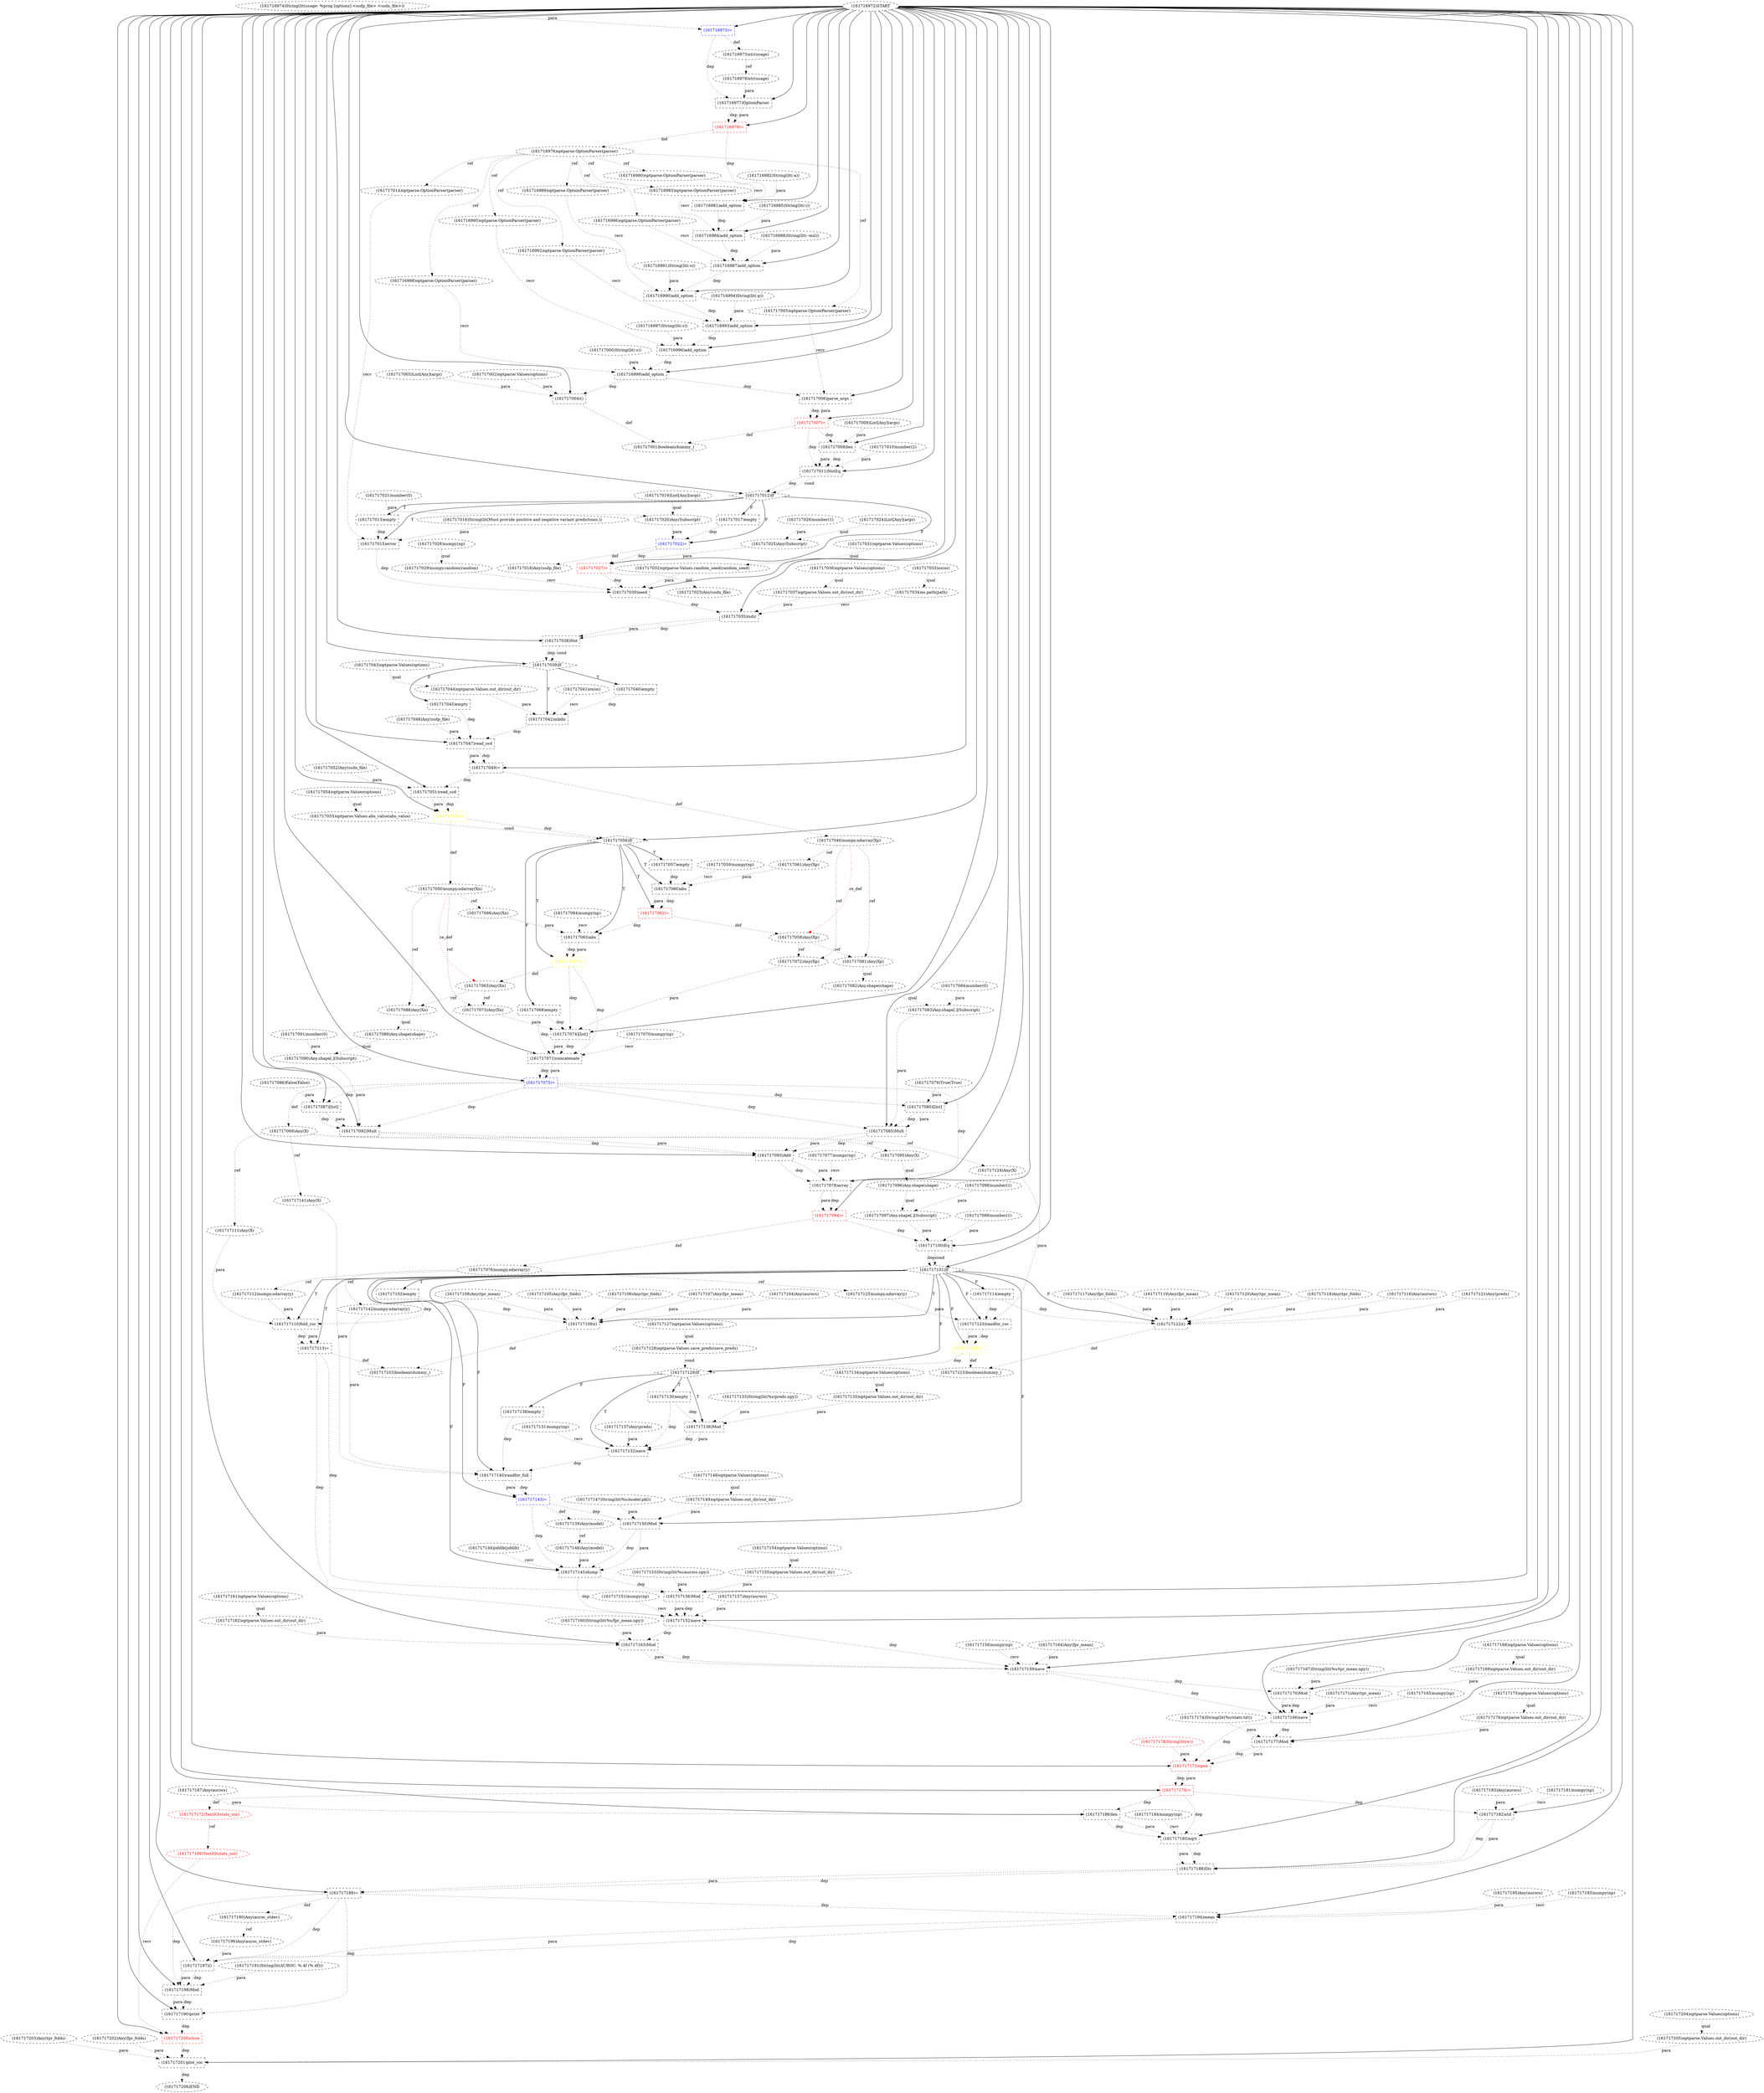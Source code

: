 digraph G {
1 [label="(161717160)String(lit(%s/fpr_mean.npy))" shape=ellipse style=dashed]
2 [label="(161716984)add_option" shape=box style=dashed]
3 [label="(161717063)Any(Xn)" shape=ellipse style=dashed]
4 [label="(161717124)Any(X)" shape=ellipse style=dashed]
5 [label="(161717069)Any(X)" shape=ellipse style=dashed]
6 [label="(161716978)str(usage)" shape=ellipse style=dashed]
7 [label="(161717145)dump" shape=box style=dashed]
8 [label="(161717155)optparse.Values.out_dir(out_dir)" shape=ellipse style=dashed]
9 [label="(161717130)empty" shape=box style=dashed]
10 [label="(161717064)numpy(np)" shape=ellipse style=dashed]
11 [label="(161717014)optparse.OptionParser(parser)" shape=ellipse style=dashed]
12 [label="(161717153)String(lit(%s/aurocs.npy))" shape=ellipse style=dashed]
13 [label="(161717112)numpy.ndarray(y)" shape=ellipse style=dashed]
14 [label="(161717102)empty" shape=box style=dashed]
15 [label="(161716987)add_option" shape=box style=dashed]
16 [label="(161717139)Any(model)" shape=ellipse style=dashed]
17 [label="(161717000)String(lit(-s))" shape=ellipse style=dashed]
18 [label="(161717152)save" shape=box style=dashed]
19 [label="(161717050)numpy.ndarray(Xn)" shape=ellipse style=dashed]
20 [label="(161717183)Any(aurocs)" shape=ellipse style=dashed]
21 [label="(161717092)Mult" shape=box style=dashed]
22 [label="(161717052)Any(ssdn_file)" shape=ellipse style=dashed]
23 [label="(161717162)optparse.Values.out_dir(out_dir)" shape=ellipse style=dashed]
24 [label="(161717065)abs" shape=box style=dashed]
25 [label="(161717111)Any(X)" shape=ellipse style=dashed]
26 [label="(161717147)String(lit(%s/model.pkl))" shape=ellipse style=dashed]
27 [label="(161717143)=" shape=box style=dashed color=blue fontcolor=blue]
28 [label="(161717024)List[Any](args)" shape=ellipse style=dashed]
29 [label="(161717196)Any(auroc_stdev)" shape=ellipse style=dashed]
30 [label="(161717001)boolean(dummy_)" shape=ellipse style=dashed]
31 [label="(161717035)isdir" shape=box style=dashed]
32 [label="(161717110)fold_roc" shape=box style=dashed]
33 [label="(161717191)String(lit(AUROC: %.4f (%.4f)))" shape=ellipse style=dashed]
34 [label="(161717184)numpy(np)" shape=ellipse style=dashed]
35 [label="(161717094)=" shape=box style=dashed color=red fontcolor=red]
36 [label="(161717089)Any.shape(shape)" shape=ellipse style=dashed]
37 [label="(161717204)optparse.Values(options)" shape=ellipse style=dashed]
38 [label="(161717019)List[Any](args)" shape=ellipse style=dashed]
39 [label="(161716995)optparse.OptionParser(parser)" shape=ellipse style=dashed]
40 [label="(161717176)optparse.Values.out_dir(out_dir)" shape=ellipse style=dashed]
41 [label="(161717107)Any(fpr_mean)" shape=ellipse style=dashed]
42 [label="(161717122)()" shape=box style=dashed]
43 [label="(161717039)If" shape=diamond style=dashed]
44 [label="(161717003)List[Any](args)" shape=ellipse style=dashed]
45 [label="(161717100)Eq" shape=box style=dashed]
46 [label="(161717015)error" shape=box style=dashed]
47 [label="(161717009)List[Any](args)" shape=ellipse style=dashed]
48 [label="(161717121)Any(preds)" shape=ellipse style=dashed]
49 [label="(161717042)mkdir" shape=box style=dashed]
50 [label="(161717044)optparse.Values.out_dir(out_dir)" shape=ellipse style=dashed]
51 [label="(161717090)Any.shape[.](Subscript)" shape=ellipse style=dashed]
52 [label="(161717108)Any(tpr_mean)" shape=ellipse style=dashed]
53 [label="(161717071)concatenate" shape=box style=dashed]
54 [label="(161717007)=" shape=box style=dashed color=red fontcolor=red]
55 [label="(161717031)optparse.Values(options)" shape=ellipse style=dashed]
56 [label="(161717040)empty" shape=box style=dashed]
57 [label="(161717169)optparse.Values.out_dir(out_dir)" shape=ellipse style=dashed]
58 [label="(161717082)Any.shape(shape)" shape=ellipse style=dashed]
59 [label="(161717104)Any(aurocs)" shape=ellipse style=dashed]
60 [label="(161717008)len" shape=box style=dashed]
61 [label="(161717135)optparse.Values.out_dir(out_dir)" shape=ellipse style=dashed]
62 [label="(161717016)String(lit(Must provide positive and negative variant predictions.))" shape=ellipse style=dashed]
63 [label="(161717198)Mod" shape=box style=dashed]
64 [label="(161717099)number(1)" shape=ellipse style=dashed]
65 [label="(161717041)os(os)" shape=ellipse style=dashed]
66 [label="(161717074)[list]" shape=box style=dashed]
67 [label="(161717036)optparse.Values(options)" shape=ellipse style=dashed]
68 [label="(161717142)numpy.ndarray(y)" shape=ellipse style=dashed]
69 [label="(161717013)empty" shape=box style=dashed]
70 [label="(161717049)=" shape=box style=dashed color=black fontcolor=black]
71 [label="(161717072)Any(Xp)" shape=ellipse style=dashed]
72 [label="(161717144)joblib(joblib)" shape=ellipse style=dashed]
73 [label="(161717095)Any(X)" shape=ellipse style=dashed]
74 [label="(161717170)Mod" shape=box style=dashed]
75 [label="(161717010)number(2)" shape=ellipse style=dashed]
76 [label="(161716981)add_option" shape=box style=dashed]
77 [label="(161716980)optparse.OptionParser(parser)" shape=ellipse style=dashed]
78 [label="(161716973)str(usage)" shape=ellipse style=dashed]
79 [label="(161717188)Div" shape=box style=dashed]
80 [label="(161717168)optparse.Values(options)" shape=ellipse style=dashed]
81 [label="(161717123)randfor_roc" shape=box style=dashed]
82 [label="(161717020)Any(Subscript)" shape=ellipse style=dashed]
83 [label="(161717032)optparse.Values.random_seed(random_seed)" shape=ellipse style=dashed]
84 [label="(161717011)NotEq" shape=box style=dashed]
85 [label="(161717076)numpy.ndarray(y)" shape=ellipse style=dashed]
86 [label="(161717186)len" shape=box style=dashed]
87 [label="(161717132)save" shape=box style=dashed]
88 [label="(161717174)String(lit(%s/stats.txt))" shape=ellipse style=dashed]
89 [label="(161717103)boolean(dummy_)" shape=ellipse style=dashed]
90 [label="(161717163)Mod" shape=box style=dashed]
91 [label="(161717175)optparse.Values(options)" shape=ellipse style=dashed]
92 [label="(161717194)mean" shape=box style=dashed]
93 [label="(161717004)()" shape=box style=dashed]
94 [label="(161717070)numpy(np)" shape=ellipse style=dashed]
95 [label="(161717037)optparse.Values.out_dir(out_dir)" shape=ellipse style=dashed]
96 [label="(161716999)add_option" shape=box style=dashed]
97 [label="(161716982)String(lit(-a))" shape=ellipse style=dashed]
98 [label="(161717182)std" shape=box style=dashed]
99 [label="(161717167)String(lit(%s/tpr_mean.npy))" shape=ellipse style=dashed]
100 [label="(161717091)number(0)" shape=ellipse style=dashed]
101 [label="(161717197)()" shape=box style=dashed]
102 [label="(161716990)add_option" shape=box style=dashed]
103 [label="(161717054)optparse.Values(options)" shape=ellipse style=dashed]
104 [label="(161717105)Any(fpr_folds)" shape=ellipse style=dashed]
105 [label="(161717140)randfor_full" shape=box style=dashed]
106 [label="(161717154)optparse.Values(options)" shape=ellipse style=dashed]
107 [label="(161717172)TextIO(stats_out)" shape=ellipse style=dashed color=red fontcolor=red]
108 [label="(161717025)Any(Subscript)" shape=ellipse style=dashed]
109 [label="(161716992)optparse.OptionParser(parser)" shape=ellipse style=dashed]
110 [label="(161717057)empty" shape=box style=dashed]
111 [label="(161717060)abs" shape=box style=dashed]
112 [label="(161717006)parse_args" shape=box style=dashed]
113 [label="(161717048)Any(ssdp_file)" shape=ellipse style=dashed]
114 [label="(161717077)numpy(np)" shape=ellipse style=dashed]
115 [label="(161717083)Any.shape[.](Subscript)" shape=ellipse style=dashed]
116 [label="(161717156)Mod" shape=box style=dashed]
117 [label="(161717119)Any(fpr_mean)" shape=ellipse style=dashed]
118 [label="(161717085)Mult" shape=box style=dashed]
119 [label="(161717171)Any(tpr_mean)" shape=ellipse style=dashed]
120 [label="(161716985)String(lit(-i))" shape=ellipse style=dashed]
121 [label="(161716989)optparse.OptionParser(parser)" shape=ellipse style=dashed]
122 [label="(161717098)number(1)" shape=ellipse style=dashed]
123 [label="(161717088)Any(Xn)" shape=ellipse style=dashed]
124 [label="(161717181)numpy(np)" shape=ellipse style=dashed]
125 [label="(161717158)numpy(np)" shape=ellipse style=dashed]
126 [label="(161716998)optparse.OptionParser(parser)" shape=ellipse style=dashed]
127 [label="(161717138)empty" shape=box style=dashed]
128 [label="(161717193)numpy(np)" shape=ellipse style=dashed]
129 [label="(161716993)add_option" shape=box style=dashed]
130 [label="(161717120)Any(tpr_mean)" shape=ellipse style=dashed]
131 [label="(161717084)number(0)" shape=ellipse style=dashed]
132 [label="(161717118)Any(tpr_folds)" shape=ellipse style=dashed]
133 [label="(161717148)optparse.Values(options)" shape=ellipse style=dashed]
134 [label="(161717093)Add" shape=box style=dashed]
135 [label="(161717033)os(os)" shape=ellipse style=dashed]
136 [label="(161717081)Any(Xp)" shape=ellipse style=dashed]
137 [label="(161716994)String(lit(-p))" shape=ellipse style=dashed]
138 [label="(161717046)numpy.ndarray(Xp)" shape=ellipse style=dashed]
139 [label="(161717133)String(lit(%s/preds.npy))" shape=ellipse style=dashed]
140 [label="(161717012)If" shape=diamond style=dashed]
141 [label="(161716974)String(lit(usage: %prog [options] <ssdp_file> <ssdn_file>))" shape=ellipse style=dashed]
142 [label="(161716997)String(lit(-r))" shape=ellipse style=dashed]
143 [label="(161717087)[list]" shape=box style=dashed]
144 [label="(161717126)=" shape=box style=dashed color=yellow fontcolor=yellow]
145 [label="(161717177)Mod" shape=box style=dashed]
146 [label="(161717203)Any(tpr_folds)" shape=ellipse style=dashed]
147 [label="(161717141)Any(X)" shape=ellipse style=dashed]
148 [label="(161717149)optparse.Values.out_dir(out_dir)" shape=ellipse style=dashed]
149 [label="(161717075)=" shape=box style=dashed color=blue fontcolor=blue]
150 [label="(161717199)TextIO(stats_out)" shape=ellipse style=dashed color=red fontcolor=red]
151 [label="(161717062)=" shape=box style=dashed color=red fontcolor=red]
152 [label="(161717165)numpy(np)" shape=ellipse style=dashed]
153 [label="(161717136)Mod" shape=box style=dashed]
154 [label="(161717202)Any(fpr_folds)" shape=ellipse style=dashed]
155 [label="(161716979)=" shape=box style=dashed color=red fontcolor=red]
156 [label="(161717078)array" shape=box style=dashed]
157 [label="(161717086)False(False)" shape=ellipse style=dashed]
158 [label="(161716983)optparse.OptionParser(parser)" shape=ellipse style=dashed]
159 [label="(161717096)Any.shape(shape)" shape=ellipse style=dashed]
160 [label="(161717200)close" shape=box style=dashed color=red fontcolor=red]
161 [label="(161717113)=" shape=box style=dashed color=black fontcolor=black]
162 [label="(161717125)numpy.ndarray(y)" shape=ellipse style=dashed]
163 [label="(161717128)optparse.Values.save_preds(save_preds)" shape=ellipse style=dashed]
164 [label="(161717053)=" shape=box style=dashed color=yellow fontcolor=yellow]
165 [label="(161717073)Any(Xn)" shape=ellipse style=dashed]
166 [label="(161717068)empty" shape=box style=dashed]
167 [label="(161717017)empty" shape=box style=dashed]
168 [label="(161717029)numpy.random(random)" shape=ellipse style=dashed]
169 [label="(161717109)()" shape=box style=dashed]
170 [label="(161717166)save" shape=box style=dashed]
171 [label="(161717150)Mod" shape=box style=dashed]
172 [label="(161716975)=" shape=box style=dashed color=blue fontcolor=blue]
173 [label="(161717101)If" shape=diamond style=dashed]
174 [label="(161717026)number(1)" shape=ellipse style=dashed]
175 [label="(161717023)Any(ssdn_file)" shape=ellipse style=dashed]
176 [label="(161717173)open" shape=box style=dashed color=red fontcolor=red]
177 [label="(161717195)Any(aurocs)" shape=ellipse style=dashed]
178 [label="(161717151)numpy(np)" shape=ellipse style=dashed]
179 [label="(161717114)empty" shape=box style=dashed]
180 [label="(161717179)=" shape=box style=dashed color=red fontcolor=red]
181 [label="(161716996)add_option" shape=box style=dashed]
182 [label="(161717027)=" shape=box style=dashed color=red fontcolor=red]
183 [label="(161717116)Any(aurocs)" shape=ellipse style=dashed]
184 [label="(161717164)Any(fpr_mean)" shape=ellipse style=dashed]
185 [label="(161717117)Any(fpr_folds)" shape=ellipse style=dashed]
186 [label="(161717034)os.path(path)" shape=ellipse style=dashed]
187 [label="(161717157)Any(aurocs)" shape=ellipse style=dashed]
188 [label="(161717185)sqrt" shape=box style=dashed]
189 [label="(161717137)Any(preds)" shape=ellipse style=dashed]
190 [label="(161717002)optparse.Values(options)" shape=ellipse style=dashed]
191 [label="(161717045)empty" shape=box style=dashed]
192 [label="(161717066)Any(Xn)" shape=ellipse style=dashed]
193 [label="(161717005)optparse.OptionParser(parser)" shape=ellipse style=dashed]
194 [label="(161717115)boolean(dummy_)" shape=ellipse style=dashed]
195 [label="(161717180)Any(auroc_stdev)" shape=ellipse style=dashed]
196 [label="(161717187)Any(aurocs)" shape=ellipse style=dashed]
197 [label="(161717189)=" shape=box style=dashed color=black fontcolor=black]
198 [label="(161717051)read_ssd" shape=box style=dashed]
199 [label="(161717178)String(lit(w))" shape=ellipse style=dashed color=red fontcolor=red]
200 [label="(161717131)numpy(np)" shape=ellipse style=dashed]
201 [label="(161716986)optparse.OptionParser(parser)" shape=ellipse style=dashed]
202 [label="(161717056)If" shape=diamond style=dashed]
203 [label="(161717059)numpy(np)" shape=ellipse style=dashed]
204 [label="(161716976)optparse.OptionParser(parser)" shape=ellipse style=dashed]
205 [label="(161717028)numpy(np)" shape=ellipse style=dashed]
206 [label="(161716977)OptionParser" shape=box style=dashed]
207 [label="(161717205)optparse.Values.out_dir(out_dir)" shape=ellipse style=dashed]
208 [label="(161717067)=" shape=box style=dashed color=yellow fontcolor=yellow]
209 [label="(161717058)Any(Xp)" shape=ellipse style=dashed]
210 [label="(161717146)Any(model)" shape=ellipse style=dashed]
211 [label="(161717079)True(True)" shape=ellipse style=dashed]
212 [label="(161717201)plot_roc" shape=box style=dashed]
213 [label="(161717055)optparse.Values.abs_value(abs_value)" shape=ellipse style=dashed]
214 [label="(161717134)optparse.Values(options)" shape=ellipse style=dashed]
215 [label="(161717047)read_ssd" shape=box style=dashed]
216 [label="(161717159)save" shape=box style=dashed]
217 [label="(161717038)Not" shape=box style=dashed]
218 [label="(161717129)If" shape=diamond style=dashed]
219 [label="(161716988)String(lit(--msl))" shape=ellipse style=dashed]
220 [label="(161717018)Any(ssdp_file)" shape=ellipse style=dashed]
221 [label="(161717043)optparse.Values(options)" shape=ellipse style=dashed]
222 [label="(161717106)Any(tpr_folds)" shape=ellipse style=dashed]
223 [label="(161716991)String(lit(-o))" shape=ellipse style=dashed]
224 [label="(161717080)[list]" shape=box style=dashed]
225 [label="(161717161)optparse.Values(options)" shape=ellipse style=dashed]
226 [label="(161717061)Any(Xp)" shape=ellipse style=dashed]
227 [label="(161717097)Any.shape[.](Subscript)" shape=ellipse style=dashed]
228 [label="(161717030)seed" shape=box style=dashed]
229 [label="(161717190)print" shape=box style=dashed]
230 [label="(161717021)number(0)" shape=ellipse style=dashed]
231 [label="(161717127)optparse.Values(options)" shape=ellipse style=dashed]
232 [label="(161716972)START" style=dashed]
233 [label="(161717022)=" shape=box style=dashed color=blue fontcolor=blue]
234 [label="(161717206)END" style=dashed]
232 -> 2 [label="" style=solid];
158 -> 2 [label="recv" style=dotted];
120 -> 2 [label="para" style=dotted];
76 -> 2 [label="dep" style=dotted];
208 -> 3 [label="def" style=dotted];
19 -> 3 [label="re_def" style=dotted color=red];
5 -> 4 [label="ref" style=dotted];
149 -> 5 [label="def" style=dotted];
78 -> 6 [label="ref" style=dotted];
173 -> 7 [label="F"];
72 -> 7 [label="recv" style=dotted];
210 -> 7 [label="para" style=dotted];
171 -> 7 [label="dep" style=dotted];
171 -> 7 [label="para" style=dotted];
27 -> 7 [label="dep" style=dotted];
106 -> 8 [label="qual" style=dotted];
218 -> 9 [label="T"];
204 -> 11 [label="ref" style=dotted];
85 -> 13 [label="ref" style=dotted];
173 -> 14 [label="T"];
232 -> 15 [label="" style=solid];
201 -> 15 [label="recv" style=dotted];
219 -> 15 [label="para" style=dotted];
2 -> 15 [label="dep" style=dotted];
27 -> 16 [label="def" style=dotted];
232 -> 18 [label="" style=solid];
178 -> 18 [label="recv" style=dotted];
116 -> 18 [label="dep" style=dotted];
116 -> 18 [label="para" style=dotted];
187 -> 18 [label="para" style=dotted];
7 -> 18 [label="dep" style=dotted];
161 -> 18 [label="dep" style=dotted];
164 -> 19 [label="def" style=dotted];
232 -> 21 [label="" style=solid];
143 -> 21 [label="dep" style=dotted];
143 -> 21 [label="para" style=dotted];
51 -> 21 [label="para" style=dotted];
149 -> 21 [label="dep" style=dotted];
225 -> 23 [label="qual" style=dotted];
202 -> 24 [label="T"];
10 -> 24 [label="recv" style=dotted];
192 -> 24 [label="para" style=dotted];
151 -> 24 [label="dep" style=dotted];
5 -> 25 [label="ref" style=dotted];
173 -> 27 [label="F"];
105 -> 27 [label="dep" style=dotted];
105 -> 27 [label="para" style=dotted];
195 -> 29 [label="ref" style=dotted];
93 -> 30 [label="def" style=dotted];
54 -> 30 [label="def" style=dotted];
232 -> 31 [label="" style=solid];
186 -> 31 [label="recv" style=dotted];
95 -> 31 [label="para" style=dotted];
228 -> 31 [label="dep" style=dotted];
173 -> 32 [label="T"];
25 -> 32 [label="para" style=dotted];
13 -> 32 [label="para" style=dotted];
14 -> 32 [label="dep" style=dotted];
232 -> 35 [label="" style=solid];
156 -> 35 [label="dep" style=dotted];
156 -> 35 [label="para" style=dotted];
123 -> 36 [label="qual" style=dotted];
204 -> 39 [label="ref" style=dotted];
91 -> 40 [label="qual" style=dotted];
173 -> 42 [label="F"];
183 -> 42 [label="para" style=dotted];
185 -> 42 [label="para" style=dotted];
132 -> 42 [label="para" style=dotted];
117 -> 42 [label="para" style=dotted];
130 -> 42 [label="para" style=dotted];
48 -> 42 [label="para" style=dotted];
179 -> 42 [label="dep" style=dotted];
232 -> 43 [label="" style=solid];
217 -> 43 [label="dep" style=dotted];
217 -> 43 [label="cond" style=dotted];
232 -> 45 [label="" style=solid];
227 -> 45 [label="para" style=dotted];
64 -> 45 [label="para" style=dotted];
35 -> 45 [label="dep" style=dotted];
140 -> 46 [label="T"];
11 -> 46 [label="recv" style=dotted];
62 -> 46 [label="para" style=dotted];
69 -> 46 [label="dep" style=dotted];
43 -> 49 [label="T"];
65 -> 49 [label="recv" style=dotted];
50 -> 49 [label="para" style=dotted];
56 -> 49 [label="dep" style=dotted];
221 -> 50 [label="qual" style=dotted];
36 -> 51 [label="qual" style=dotted];
100 -> 51 [label="para" style=dotted];
232 -> 53 [label="" style=solid];
94 -> 53 [label="recv" style=dotted];
66 -> 53 [label="dep" style=dotted];
66 -> 53 [label="para" style=dotted];
208 -> 53 [label="dep" style=dotted];
166 -> 53 [label="dep" style=dotted];
232 -> 54 [label="" style=solid];
112 -> 54 [label="dep" style=dotted];
112 -> 54 [label="para" style=dotted];
43 -> 56 [label="T"];
80 -> 57 [label="qual" style=dotted];
136 -> 58 [label="qual" style=dotted];
232 -> 60 [label="" style=solid];
47 -> 60 [label="para" style=dotted];
54 -> 60 [label="dep" style=dotted];
214 -> 61 [label="qual" style=dotted];
232 -> 63 [label="" style=solid];
33 -> 63 [label="para" style=dotted];
101 -> 63 [label="dep" style=dotted];
101 -> 63 [label="para" style=dotted];
197 -> 63 [label="dep" style=dotted];
232 -> 66 [label="" style=solid];
71 -> 66 [label="para" style=dotted];
165 -> 66 [label="para" style=dotted];
208 -> 66 [label="dep" style=dotted];
166 -> 66 [label="dep" style=dotted];
85 -> 68 [label="ref" style=dotted];
140 -> 69 [label="T"];
232 -> 70 [label="" style=solid];
215 -> 70 [label="dep" style=dotted];
215 -> 70 [label="para" style=dotted];
209 -> 71 [label="ref" style=dotted];
138 -> 71 [label="ref" style=dotted];
5 -> 73 [label="ref" style=dotted];
232 -> 74 [label="" style=solid];
99 -> 74 [label="para" style=dotted];
57 -> 74 [label="para" style=dotted];
216 -> 74 [label="dep" style=dotted];
232 -> 76 [label="" style=solid];
77 -> 76 [label="recv" style=dotted];
97 -> 76 [label="para" style=dotted];
155 -> 76 [label="dep" style=dotted];
204 -> 77 [label="ref" style=dotted];
172 -> 78 [label="def" style=dotted];
232 -> 79 [label="" style=solid];
98 -> 79 [label="dep" style=dotted];
98 -> 79 [label="para" style=dotted];
188 -> 79 [label="dep" style=dotted];
188 -> 79 [label="para" style=dotted];
173 -> 81 [label="F"];
4 -> 81 [label="para" style=dotted];
162 -> 81 [label="para" style=dotted];
179 -> 81 [label="dep" style=dotted];
38 -> 82 [label="qual" style=dotted];
230 -> 82 [label="para" style=dotted];
55 -> 83 [label="qual" style=dotted];
232 -> 84 [label="" style=solid];
60 -> 84 [label="dep" style=dotted];
60 -> 84 [label="para" style=dotted];
75 -> 84 [label="para" style=dotted];
54 -> 84 [label="dep" style=dotted];
35 -> 85 [label="def" style=dotted];
232 -> 86 [label="" style=solid];
196 -> 86 [label="para" style=dotted];
180 -> 86 [label="dep" style=dotted];
218 -> 87 [label="T"];
200 -> 87 [label="recv" style=dotted];
153 -> 87 [label="dep" style=dotted];
153 -> 87 [label="para" style=dotted];
189 -> 87 [label="para" style=dotted];
9 -> 87 [label="dep" style=dotted];
169 -> 89 [label="def" style=dotted];
161 -> 89 [label="def" style=dotted];
232 -> 90 [label="" style=solid];
1 -> 90 [label="para" style=dotted];
23 -> 90 [label="para" style=dotted];
18 -> 90 [label="dep" style=dotted];
232 -> 92 [label="" style=solid];
128 -> 92 [label="recv" style=dotted];
177 -> 92 [label="para" style=dotted];
197 -> 92 [label="dep" style=dotted];
232 -> 93 [label="" style=solid];
190 -> 93 [label="para" style=dotted];
44 -> 93 [label="para" style=dotted];
96 -> 93 [label="dep" style=dotted];
67 -> 95 [label="qual" style=dotted];
232 -> 96 [label="" style=solid];
126 -> 96 [label="recv" style=dotted];
17 -> 96 [label="para" style=dotted];
181 -> 96 [label="dep" style=dotted];
232 -> 98 [label="" style=solid];
124 -> 98 [label="recv" style=dotted];
20 -> 98 [label="para" style=dotted];
180 -> 98 [label="dep" style=dotted];
232 -> 101 [label="" style=solid];
92 -> 101 [label="dep" style=dotted];
92 -> 101 [label="para" style=dotted];
29 -> 101 [label="para" style=dotted];
197 -> 101 [label="dep" style=dotted];
232 -> 102 [label="" style=solid];
121 -> 102 [label="recv" style=dotted];
223 -> 102 [label="para" style=dotted];
15 -> 102 [label="dep" style=dotted];
173 -> 105 [label="F"];
147 -> 105 [label="para" style=dotted];
68 -> 105 [label="para" style=dotted];
87 -> 105 [label="dep" style=dotted];
127 -> 105 [label="dep" style=dotted];
180 -> 107 [label="def" style=dotted];
28 -> 108 [label="qual" style=dotted];
174 -> 108 [label="para" style=dotted];
204 -> 109 [label="ref" style=dotted];
202 -> 110 [label="T"];
202 -> 111 [label="T"];
203 -> 111 [label="recv" style=dotted];
226 -> 111 [label="para" style=dotted];
110 -> 111 [label="dep" style=dotted];
232 -> 112 [label="" style=solid];
193 -> 112 [label="recv" style=dotted];
96 -> 112 [label="dep" style=dotted];
58 -> 115 [label="qual" style=dotted];
131 -> 115 [label="para" style=dotted];
232 -> 116 [label="" style=solid];
12 -> 116 [label="para" style=dotted];
8 -> 116 [label="para" style=dotted];
7 -> 116 [label="dep" style=dotted];
161 -> 116 [label="dep" style=dotted];
232 -> 118 [label="" style=solid];
224 -> 118 [label="dep" style=dotted];
224 -> 118 [label="para" style=dotted];
115 -> 118 [label="para" style=dotted];
149 -> 118 [label="dep" style=dotted];
204 -> 121 [label="ref" style=dotted];
3 -> 123 [label="ref" style=dotted];
19 -> 123 [label="ref" style=dotted];
204 -> 126 [label="ref" style=dotted];
218 -> 127 [label="F"];
232 -> 129 [label="" style=solid];
109 -> 129 [label="recv" style=dotted];
137 -> 129 [label="para" style=dotted];
102 -> 129 [label="dep" style=dotted];
232 -> 134 [label="" style=solid];
118 -> 134 [label="dep" style=dotted];
118 -> 134 [label="para" style=dotted];
21 -> 134 [label="dep" style=dotted];
21 -> 134 [label="para" style=dotted];
209 -> 136 [label="ref" style=dotted];
138 -> 136 [label="ref" style=dotted];
70 -> 138 [label="def" style=dotted];
232 -> 140 [label="" style=solid];
84 -> 140 [label="dep" style=dotted];
84 -> 140 [label="cond" style=dotted];
232 -> 143 [label="" style=solid];
157 -> 143 [label="para" style=dotted];
149 -> 143 [label="dep" style=dotted];
173 -> 144 [label="F"];
81 -> 144 [label="dep" style=dotted];
81 -> 144 [label="para" style=dotted];
232 -> 145 [label="" style=solid];
88 -> 145 [label="para" style=dotted];
40 -> 145 [label="para" style=dotted];
170 -> 145 [label="dep" style=dotted];
5 -> 147 [label="ref" style=dotted];
133 -> 148 [label="qual" style=dotted];
232 -> 149 [label="" style=solid];
53 -> 149 [label="dep" style=dotted];
53 -> 149 [label="para" style=dotted];
107 -> 150 [label="ref" style=dotted];
202 -> 151 [label="T"];
111 -> 151 [label="dep" style=dotted];
111 -> 151 [label="para" style=dotted];
218 -> 153 [label="T"];
139 -> 153 [label="para" style=dotted];
61 -> 153 [label="para" style=dotted];
9 -> 153 [label="dep" style=dotted];
232 -> 155 [label="" style=solid];
206 -> 155 [label="dep" style=dotted];
206 -> 155 [label="para" style=dotted];
232 -> 156 [label="" style=solid];
114 -> 156 [label="recv" style=dotted];
134 -> 156 [label="dep" style=dotted];
134 -> 156 [label="para" style=dotted];
149 -> 156 [label="dep" style=dotted];
204 -> 158 [label="ref" style=dotted];
73 -> 159 [label="qual" style=dotted];
232 -> 160 [label="" style=solid];
150 -> 160 [label="recv" style=dotted];
229 -> 160 [label="dep" style=dotted];
173 -> 161 [label="T"];
32 -> 161 [label="dep" style=dotted];
32 -> 161 [label="para" style=dotted];
85 -> 162 [label="ref" style=dotted];
231 -> 163 [label="qual" style=dotted];
232 -> 164 [label="" style=solid];
198 -> 164 [label="dep" style=dotted];
198 -> 164 [label="para" style=dotted];
3 -> 165 [label="ref" style=dotted];
19 -> 165 [label="ref" style=dotted];
202 -> 166 [label="F"];
140 -> 167 [label="F"];
205 -> 168 [label="qual" style=dotted];
173 -> 169 [label="T"];
59 -> 169 [label="para" style=dotted];
104 -> 169 [label="para" style=dotted];
222 -> 169 [label="para" style=dotted];
41 -> 169 [label="para" style=dotted];
52 -> 169 [label="para" style=dotted];
14 -> 169 [label="dep" style=dotted];
232 -> 170 [label="" style=solid];
152 -> 170 [label="recv" style=dotted];
74 -> 170 [label="dep" style=dotted];
74 -> 170 [label="para" style=dotted];
119 -> 170 [label="para" style=dotted];
216 -> 170 [label="dep" style=dotted];
173 -> 171 [label="F"];
26 -> 171 [label="para" style=dotted];
148 -> 171 [label="para" style=dotted];
27 -> 171 [label="dep" style=dotted];
232 -> 172 [label="" style=solid];
141 -> 172 [label="para" style=dotted];
232 -> 173 [label="" style=solid];
45 -> 173 [label="dep" style=dotted];
45 -> 173 [label="cond" style=dotted];
182 -> 175 [label="def" style=dotted];
232 -> 176 [label="" style=solid];
145 -> 176 [label="dep" style=dotted];
145 -> 176 [label="para" style=dotted];
199 -> 176 [label="para" style=dotted];
170 -> 176 [label="dep" style=dotted];
173 -> 179 [label="F"];
232 -> 180 [label="" style=solid];
176 -> 180 [label="dep" style=dotted];
176 -> 180 [label="para" style=dotted];
232 -> 181 [label="" style=solid];
39 -> 181 [label="recv" style=dotted];
142 -> 181 [label="para" style=dotted];
129 -> 181 [label="dep" style=dotted];
140 -> 182 [label="F"];
108 -> 182 [label="para" style=dotted];
233 -> 182 [label="dep" style=dotted];
135 -> 186 [label="qual" style=dotted];
232 -> 188 [label="" style=solid];
34 -> 188 [label="recv" style=dotted];
86 -> 188 [label="dep" style=dotted];
86 -> 188 [label="para" style=dotted];
180 -> 188 [label="dep" style=dotted];
43 -> 191 [label="F"];
19 -> 192 [label="ref" style=dotted];
204 -> 193 [label="ref" style=dotted];
42 -> 194 [label="def" style=dotted];
144 -> 194 [label="def" style=dotted];
197 -> 195 [label="def" style=dotted];
232 -> 197 [label="" style=solid];
79 -> 197 [label="dep" style=dotted];
79 -> 197 [label="para" style=dotted];
232 -> 198 [label="" style=solid];
22 -> 198 [label="para" style=dotted];
70 -> 198 [label="dep" style=dotted];
204 -> 201 [label="ref" style=dotted];
232 -> 202 [label="" style=solid];
213 -> 202 [label="cond" style=dotted];
164 -> 202 [label="dep" style=dotted];
155 -> 204 [label="def" style=dotted];
232 -> 206 [label="" style=solid];
6 -> 206 [label="para" style=dotted];
172 -> 206 [label="dep" style=dotted];
37 -> 207 [label="qual" style=dotted];
202 -> 208 [label="T"];
24 -> 208 [label="dep" style=dotted];
24 -> 208 [label="para" style=dotted];
151 -> 209 [label="def" style=dotted];
138 -> 209 [label="re_def" style=dotted color=red];
16 -> 210 [label="ref" style=dotted];
232 -> 212 [label="" style=solid];
154 -> 212 [label="para" style=dotted];
146 -> 212 [label="para" style=dotted];
207 -> 212 [label="para" style=dotted];
160 -> 212 [label="dep" style=dotted];
103 -> 213 [label="qual" style=dotted];
232 -> 215 [label="" style=solid];
113 -> 215 [label="para" style=dotted];
49 -> 215 [label="dep" style=dotted];
191 -> 215 [label="dep" style=dotted];
232 -> 216 [label="" style=solid];
125 -> 216 [label="recv" style=dotted];
90 -> 216 [label="dep" style=dotted];
90 -> 216 [label="para" style=dotted];
184 -> 216 [label="para" style=dotted];
18 -> 216 [label="dep" style=dotted];
232 -> 217 [label="" style=solid];
31 -> 217 [label="dep" style=dotted];
31 -> 217 [label="para" style=dotted];
173 -> 218 [label="F"];
163 -> 218 [label="cond" style=dotted];
144 -> 218 [label="dep" style=dotted];
233 -> 220 [label="def" style=dotted];
232 -> 224 [label="" style=solid];
211 -> 224 [label="para" style=dotted];
149 -> 224 [label="dep" style=dotted];
138 -> 226 [label="ref" style=dotted];
159 -> 227 [label="qual" style=dotted];
122 -> 227 [label="para" style=dotted];
232 -> 228 [label="" style=solid];
168 -> 228 [label="recv" style=dotted];
83 -> 228 [label="para" style=dotted];
46 -> 228 [label="dep" style=dotted];
182 -> 228 [label="dep" style=dotted];
232 -> 229 [label="" style=solid];
63 -> 229 [label="dep" style=dotted];
63 -> 229 [label="para" style=dotted];
197 -> 229 [label="dep" style=dotted];
140 -> 233 [label="F"];
82 -> 233 [label="para" style=dotted];
167 -> 233 [label="dep" style=dotted];
212 -> 234 [label="dep" style=dotted];
}